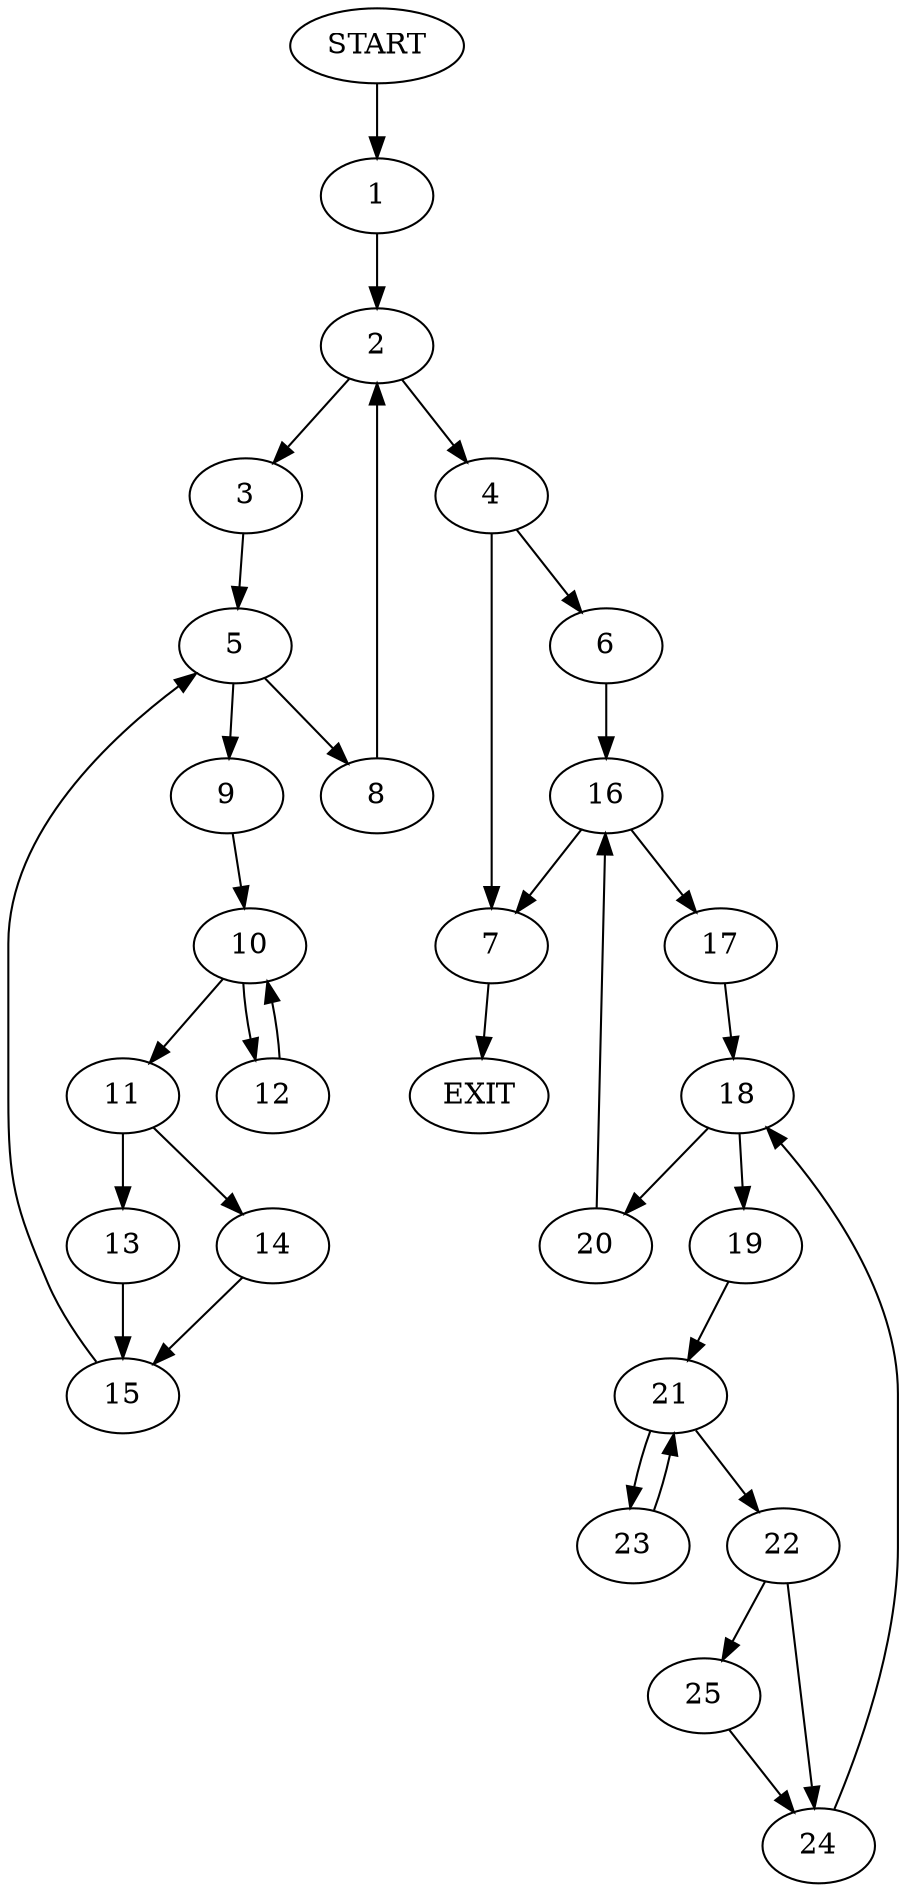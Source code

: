 digraph {
0 [label="START"]
26 [label="EXIT"]
0 -> 1
1 -> 2
2 -> 3
2 -> 4
3 -> 5
4 -> 6
4 -> 7
5 -> 8
5 -> 9
9 -> 10
8 -> 2
10 -> 11
10 -> 12
12 -> 10
11 -> 13
11 -> 14
13 -> 15
14 -> 15
15 -> 5
7 -> 26
6 -> 16
16 -> 7
16 -> 17
17 -> 18
18 -> 19
18 -> 20
20 -> 16
19 -> 21
21 -> 22
21 -> 23
22 -> 24
22 -> 25
23 -> 21
25 -> 24
24 -> 18
}
